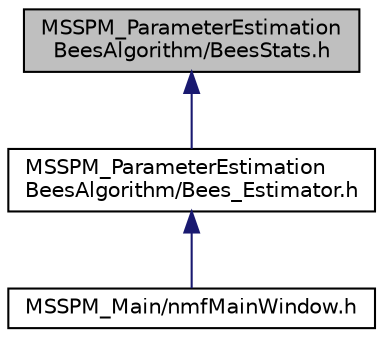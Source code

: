 digraph "MSSPM_ParameterEstimationBeesAlgorithm/BeesStats.h"
{
 // LATEX_PDF_SIZE
  edge [fontname="Helvetica",fontsize="10",labelfontname="Helvetica",labelfontsize="10"];
  node [fontname="Helvetica",fontsize="10",shape=record];
  Node1 [label="MSSPM_ParameterEstimation\lBeesAlgorithm/BeesStats.h",height=0.2,width=0.4,color="black", fillcolor="grey75", style="filled", fontcolor="black",tooltip="Class definition for the BeesStats structure."];
  Node1 -> Node2 [dir="back",color="midnightblue",fontsize="10",style="solid",fontname="Helvetica"];
  Node2 [label="MSSPM_ParameterEstimation\lBeesAlgorithm/Bees_Estimator.h",height=0.2,width=0.4,color="black", fillcolor="white", style="filled",URL="$_bees___estimator_8h.html",tooltip="Class definition for the Bees_Estimator API."];
  Node2 -> Node3 [dir="back",color="midnightblue",fontsize="10",style="solid",fontname="Helvetica"];
  Node3 [label="MSSPM_Main/nmfMainWindow.h",height=0.2,width=0.4,color="black", fillcolor="white", style="filled",URL="$nmf_main_window_8h.html",tooltip="GUI definition for the main nmfMainWindow MSSPM Application class."];
}
